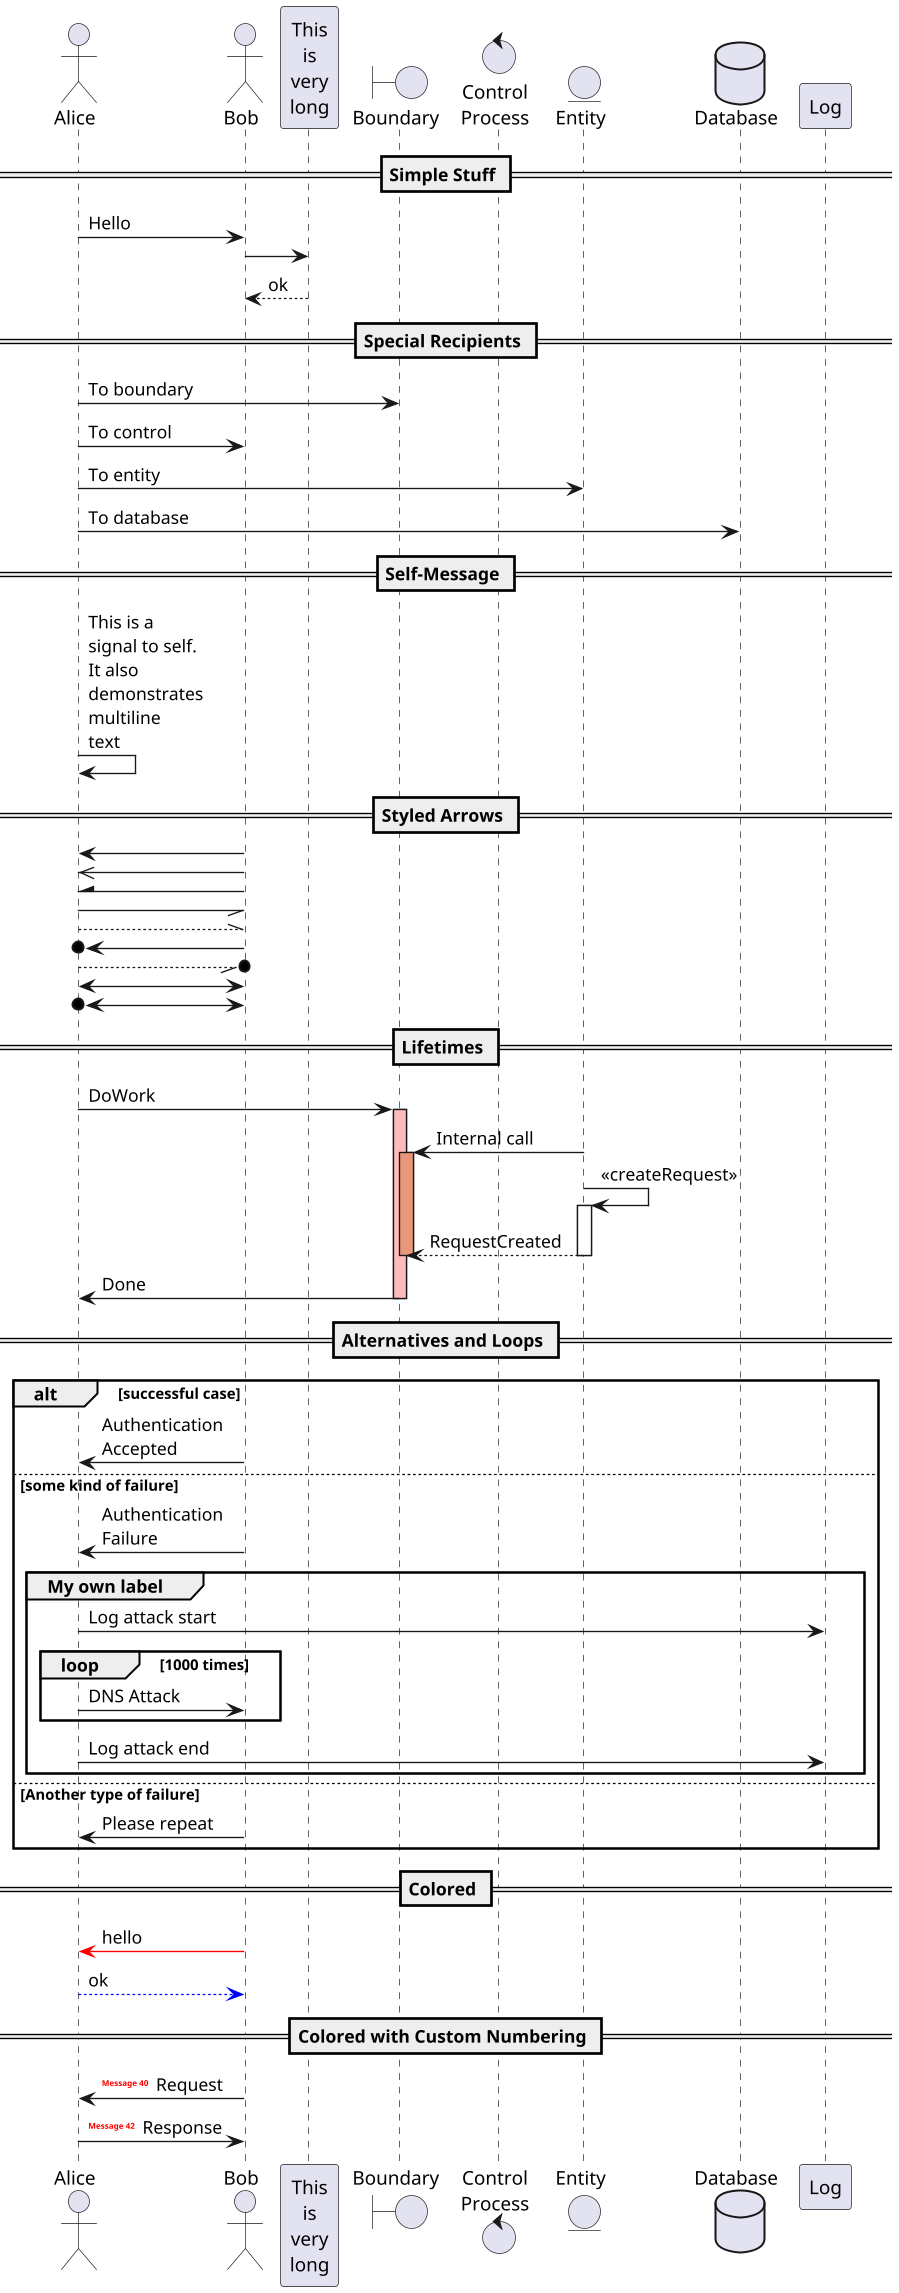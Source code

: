 
@startuml sequence
scale 900 width
'autonumber
== Simple Stuff ==
actor Alice
actor Bob
Alice -> Bob : Hello
Bob -> Long as "This\nis\nvery\nlong"
Long --> Bob : ok
== Special Recipients ==
boundary Boundary
control "Control\nProcess"
entity Entity
database Database
Alice -> Boundary : To boundary
Alice -> Bob : To control
Alice -> Entity : To entity
Alice -> Database : To database
== Self-Message ==
Alice->Alice: This is a \nsignal to self.\nIt also\ndemonstrates\nmultiline \ntext
== Styled Arrows ==
Bob -> Alice
Bob ->> Alice
Bob -\ Alice
Bob \\- Alice
Bob //-- Alice
Bob ->o Alice
Bob o\\-- Alice
Bob <-> Alice
Bob <->o Alice
== Lifetimes ==
Alice -> Boundary: DoWork
activate Boundary #FFBBBB
Entity -> Boundary: Internal call
activate Boundary #DarkSalmon
Entity -> Entity: << createRequest >>
activate Entity
Entity --> Boundary: RequestCreated
deactivate Entity
deactivate Boundary
Boundary -> Alice : Done
deactivate Boundary
== Alternatives and Loops ==
alt successful case
    Bob -> Alice: Authentication\nAccepted
else some kind of failure
    Bob -> Alice: Authentication\nFailure
    group My own label
    	Alice -> Log : Log attack start
        loop 1000 times
            Alice -> Bob: DNS Attack
        end
    	Alice -> Log : Log attack end
    end
else Another type of failure
   Bob -> Alice: Please repeat
end
== Colored ==
Bob -[#red]> Alice : hello
Alice -[#0000FF]->Bob : ok
== Colored with Custom Numbering ==
autonumber 40 2 "<font color=red size=6><b>Message 0 "
Bob -> Alice : Request
Bob <- Alice : Response
@enduml
